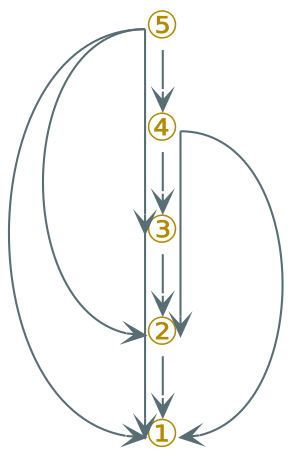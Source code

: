 digraph g {
    bgcolor=transparent
    rankdir=LR
    graph [nodesep=0.4, ranksep=1]
    node [shape=plain, color="#586e75", fontcolor="#b58900", fontsize=18, fontname="LXGWWenKai"]
    edge [arrowhead=vee, color="#586e75", fontcolor="#268bd2", fontsize=16, fontname="LXGWWenKai" arrowsize=0.9]

    ⑤:s -> ④:n [constraint=false]
    ⑤:w -> ③:w [constraint=false]
    ⑤:w -> ②:w [constraint=false]
    ⑤:w -> ①:w [constraint=false]

    ④:s -> ③:n [constraint=false]
    ④:e -> ②:e [constraint=false]
    ④:e -> ①:e [constraint=false]

    ③:s -> ②:n [constraint=false]
    ③:w -> ①:w [constraint=false]

    ②:s -> ①:n [constraint=false]
}